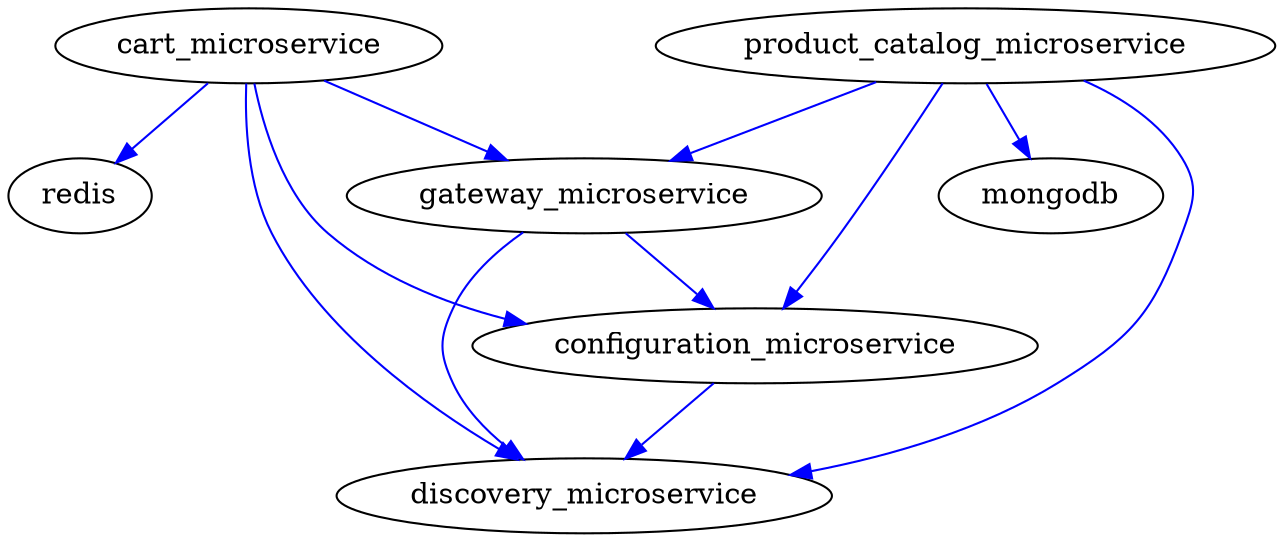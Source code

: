 digraph {
configuration_microservice->discovery_microservice[color=blue]
gateway_microservice->configuration_microservice[color=blue]
gateway_microservice->discovery_microservice[color=blue]
cart_microservice->configuration_microservice[color=blue]
cart_microservice->gateway_microservice[color=blue]
cart_microservice->discovery_microservice[color=blue]
cart_microservice->redis[color=blue]
product_catalog_microservice->configuration_microservice[color=blue]
product_catalog_microservice->gateway_microservice[color=blue]
product_catalog_microservice->discovery_microservice[color=blue]
product_catalog_microservice->mongodb[color=blue]
}